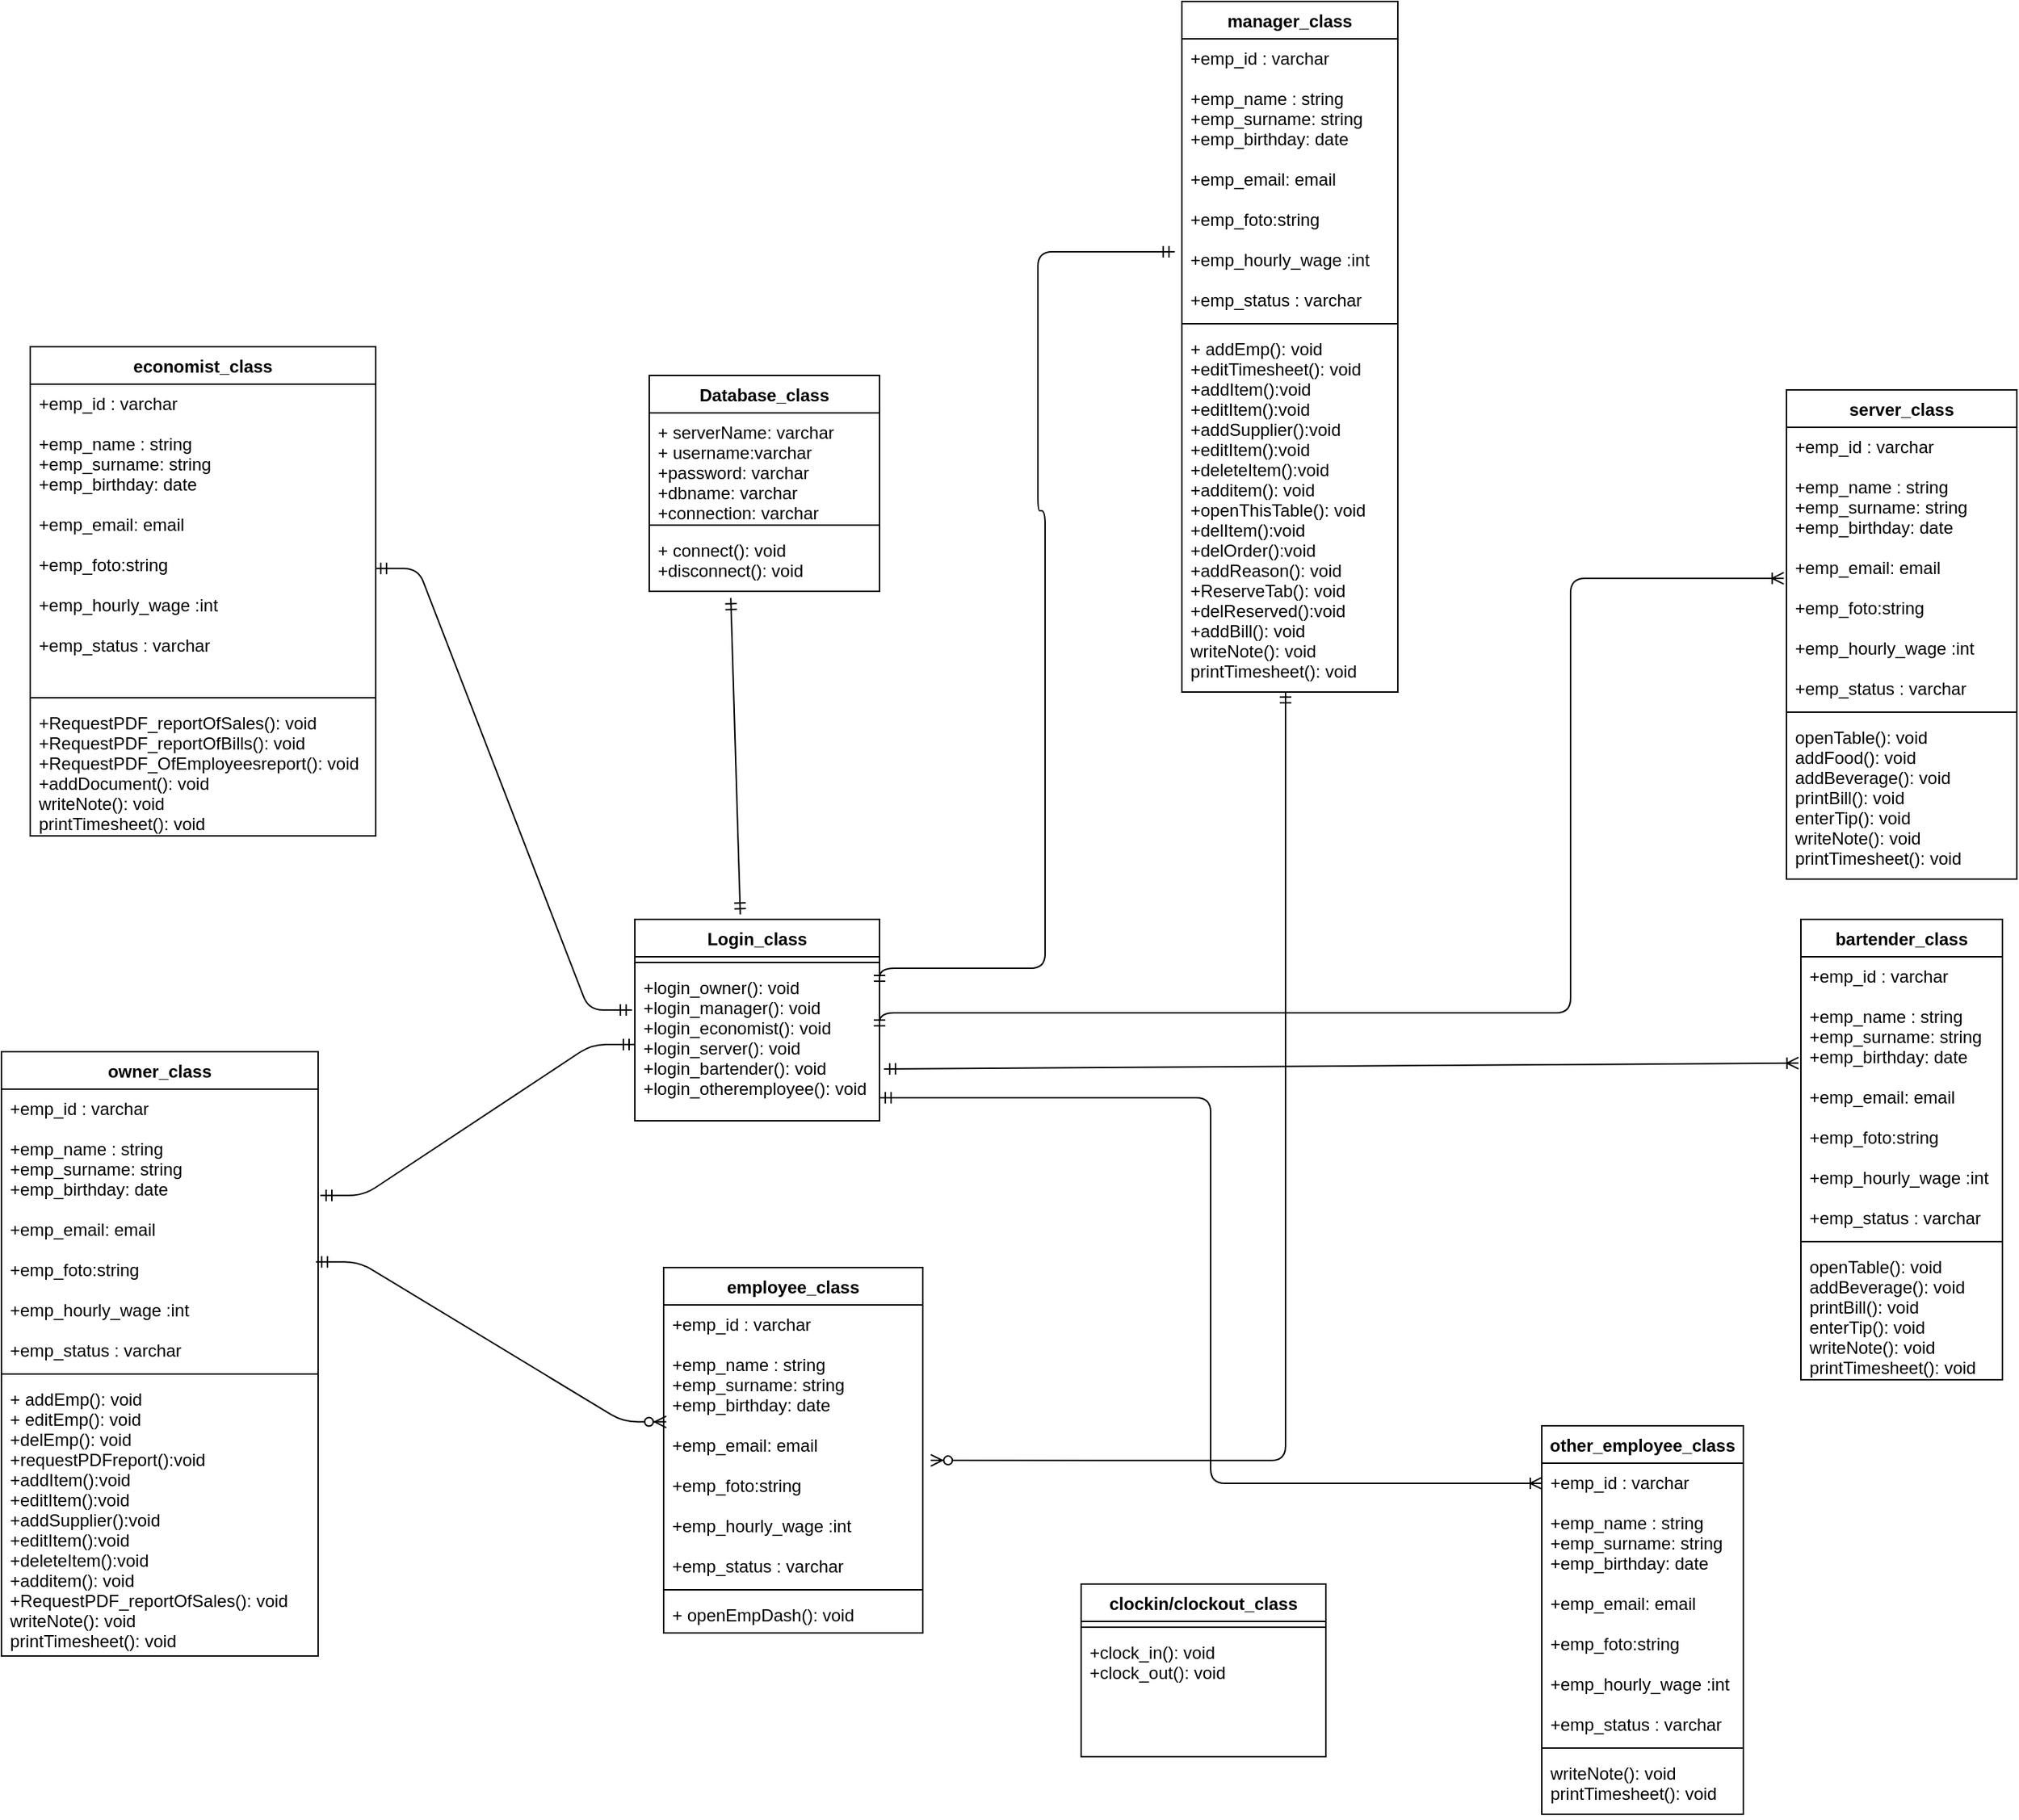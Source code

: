 <mxfile version="13.2.0" type="device"><diagram id="uEue4EUCB9DuvmksbRSM" name="Page-1"><mxGraphModel dx="925" dy="1774" grid="1" gridSize="10" guides="1" tooltips="1" connect="1" arrows="1" fold="1" page="1" pageScale="1" pageWidth="827" pageHeight="1169" math="0" shadow="0"><root><mxCell id="0"/><mxCell id="1" parent="0"/><mxCell id="7ZgaDG60x0jg1OoJdAKV-17" value="server_class" style="swimlane;fontStyle=1;align=center;verticalAlign=top;childLayout=stackLayout;horizontal=1;startSize=26;horizontalStack=0;resizeParent=1;resizeParentMax=0;resizeLast=0;collapsible=1;marginBottom=0;" vertex="1" parent="1"><mxGeometry x="1330" y="90" width="160" height="340" as="geometry"/></mxCell><mxCell id="7ZgaDG60x0jg1OoJdAKV-18" value="+emp_id : varchar&#10;&#10;+emp_name : string&#10;+emp_surname: string&#10;+emp_birthday: date&#10;&#10;+emp_email: email&#10;&#10;+emp_foto:string&#10;&#10;+emp_hourly_wage :int&#10;&#10;+emp_status : varchar" style="text;strokeColor=none;fillColor=none;align=left;verticalAlign=top;spacingLeft=4;spacingRight=4;overflow=hidden;rotatable=0;points=[[0,0.5],[1,0.5]];portConstraint=eastwest;" vertex="1" parent="7ZgaDG60x0jg1OoJdAKV-17"><mxGeometry y="26" width="160" height="194" as="geometry"/></mxCell><mxCell id="7ZgaDG60x0jg1OoJdAKV-19" value="" style="line;strokeWidth=1;fillColor=none;align=left;verticalAlign=middle;spacingTop=-1;spacingLeft=3;spacingRight=3;rotatable=0;labelPosition=right;points=[];portConstraint=eastwest;" vertex="1" parent="7ZgaDG60x0jg1OoJdAKV-17"><mxGeometry y="220" width="160" height="8" as="geometry"/></mxCell><mxCell id="7ZgaDG60x0jg1OoJdAKV-20" value="openTable(): void&#10;addFood(): void&#10;addBeverage(): void&#10;printBill(): void&#10;enterTip(): void&#10;writeNote(): void&#10;printTimesheet(): void" style="text;strokeColor=none;fillColor=none;align=left;verticalAlign=top;spacingLeft=4;spacingRight=4;overflow=hidden;rotatable=0;points=[[0,0.5],[1,0.5]];portConstraint=eastwest;" vertex="1" parent="7ZgaDG60x0jg1OoJdAKV-17"><mxGeometry y="228" width="160" height="112" as="geometry"/></mxCell><mxCell id="7ZgaDG60x0jg1OoJdAKV-5" value="owner_class" style="swimlane;fontStyle=1;align=center;verticalAlign=top;childLayout=stackLayout;horizontal=1;startSize=26;horizontalStack=0;resizeParent=1;resizeParentMax=0;resizeLast=0;collapsible=1;marginBottom=0;" vertex="1" parent="1"><mxGeometry x="90" y="550" width="220" height="420" as="geometry"/></mxCell><mxCell id="7ZgaDG60x0jg1OoJdAKV-6" value="+emp_id : varchar&#10;&#10;+emp_name : string&#10;+emp_surname: string&#10;+emp_birthday: date&#10;&#10;+emp_email: email&#10;&#10;+emp_foto:string&#10;&#10;+emp_hourly_wage :int&#10;&#10;+emp_status : varchar" style="text;strokeColor=none;fillColor=none;align=left;verticalAlign=top;spacingLeft=4;spacingRight=4;overflow=hidden;rotatable=0;points=[[0,0.5],[1,0.5]];portConstraint=eastwest;" vertex="1" parent="7ZgaDG60x0jg1OoJdAKV-5"><mxGeometry y="26" width="220" height="194" as="geometry"/></mxCell><mxCell id="7ZgaDG60x0jg1OoJdAKV-7" value="" style="line;strokeWidth=1;fillColor=none;align=left;verticalAlign=middle;spacingTop=-1;spacingLeft=3;spacingRight=3;rotatable=0;labelPosition=right;points=[];portConstraint=eastwest;" vertex="1" parent="7ZgaDG60x0jg1OoJdAKV-5"><mxGeometry y="220" width="220" height="8" as="geometry"/></mxCell><mxCell id="7ZgaDG60x0jg1OoJdAKV-8" value="+ addEmp(): void&#10;+ editEmp(): void&#10;+delEmp(): void&#10;+requestPDFreport():void&#10;+addItem():void&#10;+editItem():void&#10;+addSupplier():void&#10;+editItem():void&#10;+deleteItem():void&#10;+additem(): void&#10;+RequestPDF_reportOfSales(): void&#10;writeNote(): void&#10;printTimesheet(): void&#10;&#10;&#10;" style="text;strokeColor=none;fillColor=none;align=left;verticalAlign=top;spacingLeft=4;spacingRight=4;overflow=hidden;rotatable=0;points=[[0,0.5],[1,0.5]];portConstraint=eastwest;" vertex="1" parent="7ZgaDG60x0jg1OoJdAKV-5"><mxGeometry y="228" width="220" height="192" as="geometry"/></mxCell><mxCell id="7ZgaDG60x0jg1OoJdAKV-1" value="bartender_class" style="swimlane;fontStyle=1;align=center;verticalAlign=top;childLayout=stackLayout;horizontal=1;startSize=26;horizontalStack=0;resizeParent=1;resizeParentMax=0;resizeLast=0;collapsible=1;marginBottom=0;" vertex="1" parent="1"><mxGeometry x="1340" y="458" width="140" height="320" as="geometry"/></mxCell><mxCell id="7ZgaDG60x0jg1OoJdAKV-2" value="+emp_id : varchar&#10;&#10;+emp_name : string&#10;+emp_surname: string&#10;+emp_birthday: date&#10;&#10;+emp_email: email&#10;&#10;+emp_foto:string&#10;&#10;+emp_hourly_wage :int&#10;&#10;+emp_status : varchar" style="text;strokeColor=none;fillColor=none;align=left;verticalAlign=top;spacingLeft=4;spacingRight=4;overflow=hidden;rotatable=0;points=[[0,0.5],[1,0.5]];portConstraint=eastwest;" vertex="1" parent="7ZgaDG60x0jg1OoJdAKV-1"><mxGeometry y="26" width="140" height="194" as="geometry"/></mxCell><mxCell id="7ZgaDG60x0jg1OoJdAKV-3" value="" style="line;strokeWidth=1;fillColor=none;align=left;verticalAlign=middle;spacingTop=-1;spacingLeft=3;spacingRight=3;rotatable=0;labelPosition=right;points=[];portConstraint=eastwest;" vertex="1" parent="7ZgaDG60x0jg1OoJdAKV-1"><mxGeometry y="220" width="140" height="8" as="geometry"/></mxCell><mxCell id="7ZgaDG60x0jg1OoJdAKV-4" value="openTable(): void&#10;addBeverage(): void&#10;printBill(): void&#10;enterTip(): void&#10;writeNote(): void&#10;printTimesheet(): void" style="text;strokeColor=none;fillColor=none;align=left;verticalAlign=top;spacingLeft=4;spacingRight=4;overflow=hidden;rotatable=0;points=[[0,0.5],[1,0.5]];portConstraint=eastwest;" vertex="1" parent="7ZgaDG60x0jg1OoJdAKV-1"><mxGeometry y="228" width="140" height="92" as="geometry"/></mxCell><mxCell id="7ZgaDG60x0jg1OoJdAKV-49" value="" style="edgeStyle=entityRelationEdgeStyle;fontSize=12;html=1;endArrow=ERzeroToMany;startArrow=ERmandOne;exitX=0.993;exitY=0.619;exitDx=0;exitDy=0;exitPerimeter=0;entryX=0.01;entryY=0.419;entryDx=0;entryDy=0;entryPerimeter=0;" edge="1" parent="1" source="7ZgaDG60x0jg1OoJdAKV-6" target="7ZgaDG60x0jg1OoJdAKV-72"><mxGeometry width="100" height="100" relative="1" as="geometry"><mxPoint x="290" y="700" as="sourcePoint"/><mxPoint x="539.05" y="810.072" as="targetPoint"/></mxGeometry></mxCell><mxCell id="7ZgaDG60x0jg1OoJdAKV-52" value="" style="edgeStyle=entityRelationEdgeStyle;fontSize=12;html=1;endArrow=ERmandOne;startArrow=ERmandOne;exitX=0.998;exitY=0.599;exitDx=0;exitDy=0;exitPerimeter=0;entryX=-0.012;entryY=0.274;entryDx=0;entryDy=0;entryPerimeter=0;" edge="1" parent="1" source="7ZgaDG60x0jg1OoJdAKV-87" target="7ZgaDG60x0jg1OoJdAKV-41"><mxGeometry width="100" height="100" relative="1" as="geometry"><mxPoint x="282.04" y="214.932" as="sourcePoint"/><mxPoint x="490" y="310" as="targetPoint"/></mxGeometry></mxCell><mxCell id="7ZgaDG60x0jg1OoJdAKV-53" value="" style="edgeStyle=entityRelationEdgeStyle;fontSize=12;html=1;endArrow=ERmandOne;startArrow=ERmandOne;exitX=1.007;exitY=0.381;exitDx=0;exitDy=0;exitPerimeter=0;entryX=0;entryY=0.5;entryDx=0;entryDy=0;" edge="1" parent="1" source="7ZgaDG60x0jg1OoJdAKV-6" target="7ZgaDG60x0jg1OoJdAKV-41"><mxGeometry width="100" height="100" relative="1" as="geometry"><mxPoint x="272.04" y="244.932" as="sourcePoint"/><mxPoint x="530" y="518" as="targetPoint"/></mxGeometry></mxCell><mxCell id="7ZgaDG60x0jg1OoJdAKV-54" value="" style="edgeStyle=orthogonalEdgeStyle;fontSize=12;html=1;endArrow=ERmandOne;startArrow=ERmandOne;exitX=1;exitY=0.123;exitDx=0;exitDy=0;exitPerimeter=0;entryX=-0.033;entryY=0.763;entryDx=0;entryDy=0;entryPerimeter=0;" edge="1" parent="1" source="7ZgaDG60x0jg1OoJdAKV-41" target="7ZgaDG60x0jg1OoJdAKV-14"><mxGeometry width="100" height="100" relative="1" as="geometry"><mxPoint x="580" y="200.002" as="sourcePoint"/><mxPoint x="845.92" y="473.114" as="targetPoint"/><Array as="points"><mxPoint x="700" y="492"/><mxPoint x="815" y="492"/><mxPoint x="815" y="174"/><mxPoint x="810" y="174"/><mxPoint x="810" y="-6"/></Array></mxGeometry></mxCell><mxCell id="7ZgaDG60x0jg1OoJdAKV-57" value="" style="edgeStyle=orthogonalEdgeStyle;fontSize=12;html=1;endArrow=ERoneToMany;startArrow=ERmandOne;entryX=-0.012;entryY=0.541;entryDx=0;entryDy=0;entryPerimeter=0;exitX=1;exitY=0.415;exitDx=0;exitDy=0;exitPerimeter=0;" edge="1" parent="1" source="7ZgaDG60x0jg1OoJdAKV-41" target="7ZgaDG60x0jg1OoJdAKV-18"><mxGeometry width="100" height="100" relative="1" as="geometry"><mxPoint x="1050" y="390" as="sourcePoint"/><mxPoint x="1150" y="290" as="targetPoint"/><Array as="points"><mxPoint x="1180" y="523"/><mxPoint x="1180" y="221"/></Array></mxGeometry></mxCell><mxCell id="7ZgaDG60x0jg1OoJdAKV-58" value="" style="fontSize=12;html=1;endArrow=ERoneToMany;startArrow=ERmandOne;entryX=-0.012;entryY=0.381;entryDx=0;entryDy=0;entryPerimeter=0;exitX=1.018;exitY=0.66;exitDx=0;exitDy=0;exitPerimeter=0;" edge="1" parent="1" source="7ZgaDG60x0jg1OoJdAKV-41" target="7ZgaDG60x0jg1OoJdAKV-2"><mxGeometry width="100" height="100" relative="1" as="geometry"><mxPoint x="711.92" y="572.04" as="sourcePoint"/><mxPoint x="1340" y="270.004" as="targetPoint"/></mxGeometry></mxCell><mxCell id="7ZgaDG60x0jg1OoJdAKV-13" value="manager_class" style="swimlane;fontStyle=1;align=center;verticalAlign=top;childLayout=stackLayout;horizontal=1;startSize=26;horizontalStack=0;resizeParent=1;resizeParentMax=0;resizeLast=0;collapsible=1;marginBottom=0;" vertex="1" parent="1"><mxGeometry x="910" y="-180" width="150" height="480" as="geometry"/></mxCell><mxCell id="7ZgaDG60x0jg1OoJdAKV-14" value="+emp_id : varchar&#10;&#10;+emp_name : string&#10;+emp_surname: string&#10;+emp_birthday: date&#10;&#10;+emp_email: email&#10;&#10;+emp_foto:string&#10;&#10;+emp_hourly_wage :int&#10;&#10;+emp_status : varchar" style="text;strokeColor=none;fillColor=none;align=left;verticalAlign=top;spacingLeft=4;spacingRight=4;overflow=hidden;rotatable=0;points=[[0,0.5],[1,0.5]];portConstraint=eastwest;" vertex="1" parent="7ZgaDG60x0jg1OoJdAKV-13"><mxGeometry y="26" width="150" height="194" as="geometry"/></mxCell><mxCell id="7ZgaDG60x0jg1OoJdAKV-15" value="" style="line;strokeWidth=1;fillColor=none;align=left;verticalAlign=middle;spacingTop=-1;spacingLeft=3;spacingRight=3;rotatable=0;labelPosition=right;points=[];portConstraint=eastwest;" vertex="1" parent="7ZgaDG60x0jg1OoJdAKV-13"><mxGeometry y="220" width="150" height="8" as="geometry"/></mxCell><mxCell id="7ZgaDG60x0jg1OoJdAKV-16" value="+ addEmp(): void&#10;+editTimesheet(): void&#10;+addItem():void&#10;+editItem():void&#10;+addSupplier():void&#10;+editItem():void&#10;+deleteItem():void&#10;+additem(): void&#10;+openThisTable(): void&#10;+delItem():void&#10;+delOrder():void&#10;+addReason(): void&#10;+ReserveTab(): void&#10;+delReserved():void&#10;+addBill(): void&#10;writeNote(): void&#10;printTimesheet(): void" style="text;strokeColor=none;fillColor=none;align=left;verticalAlign=top;spacingLeft=4;spacingRight=4;overflow=hidden;rotatable=0;points=[[0,0.5],[1,0.5]];portConstraint=eastwest;" vertex="1" parent="7ZgaDG60x0jg1OoJdAKV-13"><mxGeometry y="228" width="150" height="252" as="geometry"/></mxCell><mxCell id="7ZgaDG60x0jg1OoJdAKV-21" value="other_employee_class" style="swimlane;fontStyle=1;align=center;verticalAlign=top;childLayout=stackLayout;horizontal=1;startSize=26;horizontalStack=0;resizeParent=1;resizeParentMax=0;resizeLast=0;collapsible=1;marginBottom=0;" vertex="1" parent="1"><mxGeometry x="1160" y="810" width="140" height="270" as="geometry"/></mxCell><mxCell id="7ZgaDG60x0jg1OoJdAKV-22" value="+emp_id : varchar&#10;&#10;+emp_name : string&#10;+emp_surname: string&#10;+emp_birthday: date&#10;&#10;+emp_email: email&#10;&#10;+emp_foto:string&#10;&#10;+emp_hourly_wage :int&#10;&#10;+emp_status : varchar" style="text;strokeColor=none;fillColor=none;align=left;verticalAlign=top;spacingLeft=4;spacingRight=4;overflow=hidden;rotatable=0;points=[[0,0.5],[1,0.5]];portConstraint=eastwest;" vertex="1" parent="7ZgaDG60x0jg1OoJdAKV-21"><mxGeometry y="26" width="140" height="194" as="geometry"/></mxCell><mxCell id="7ZgaDG60x0jg1OoJdAKV-23" value="" style="line;strokeWidth=1;fillColor=none;align=left;verticalAlign=middle;spacingTop=-1;spacingLeft=3;spacingRight=3;rotatable=0;labelPosition=right;points=[];portConstraint=eastwest;" vertex="1" parent="7ZgaDG60x0jg1OoJdAKV-21"><mxGeometry y="220" width="140" height="8" as="geometry"/></mxCell><mxCell id="7ZgaDG60x0jg1OoJdAKV-24" value="writeNote(): void&#10;printTimesheet(): void" style="text;strokeColor=none;fillColor=none;align=left;verticalAlign=top;spacingLeft=4;spacingRight=4;overflow=hidden;rotatable=0;points=[[0,0.5],[1,0.5]];portConstraint=eastwest;" vertex="1" parent="7ZgaDG60x0jg1OoJdAKV-21"><mxGeometry y="228" width="140" height="42" as="geometry"/></mxCell><mxCell id="7ZgaDG60x0jg1OoJdAKV-59" value="" style="edgeStyle=orthogonalEdgeStyle;fontSize=12;html=1;endArrow=ERoneToMany;startArrow=ERmandOne;exitX=1;exitY=0.849;exitDx=0;exitDy=0;exitPerimeter=0;entryX=0;entryY=0.072;entryDx=0;entryDy=0;entryPerimeter=0;" edge="1" parent="1" source="7ZgaDG60x0jg1OoJdAKV-41" target="7ZgaDG60x0jg1OoJdAKV-22"><mxGeometry width="100" height="100" relative="1" as="geometry"><mxPoint x="650" y="585.002" as="sourcePoint"/><mxPoint x="1176.94" y="803.04" as="targetPoint"/></mxGeometry></mxCell><mxCell id="7ZgaDG60x0jg1OoJdAKV-42" value="Database_class" style="swimlane;fontStyle=1;align=center;verticalAlign=top;childLayout=stackLayout;horizontal=1;startSize=26;horizontalStack=0;resizeParent=1;resizeParentMax=0;resizeLast=0;collapsible=1;marginBottom=0;" vertex="1" parent="1"><mxGeometry x="540" y="80" width="160" height="150" as="geometry"/></mxCell><mxCell id="7ZgaDG60x0jg1OoJdAKV-43" value="+ serverName: varchar&#10;+ username:varchar&#10;+password: varchar&#10;+dbname: varchar&#10;+connection: varchar" style="text;strokeColor=none;fillColor=none;align=left;verticalAlign=top;spacingLeft=4;spacingRight=4;overflow=hidden;rotatable=0;points=[[0,0.5],[1,0.5]];portConstraint=eastwest;" vertex="1" parent="7ZgaDG60x0jg1OoJdAKV-42"><mxGeometry y="26" width="160" height="74" as="geometry"/></mxCell><mxCell id="7ZgaDG60x0jg1OoJdAKV-44" value="" style="line;strokeWidth=1;fillColor=none;align=left;verticalAlign=middle;spacingTop=-1;spacingLeft=3;spacingRight=3;rotatable=0;labelPosition=right;points=[];portConstraint=eastwest;" vertex="1" parent="7ZgaDG60x0jg1OoJdAKV-42"><mxGeometry y="100" width="160" height="8" as="geometry"/></mxCell><mxCell id="7ZgaDG60x0jg1OoJdAKV-45" value="+ connect(): void&#10;+disconnect(): void" style="text;strokeColor=none;fillColor=none;align=left;verticalAlign=top;spacingLeft=4;spacingRight=4;overflow=hidden;rotatable=0;points=[[0,0.5],[1,0.5]];portConstraint=eastwest;" vertex="1" parent="7ZgaDG60x0jg1OoJdAKV-42"><mxGeometry y="108" width="160" height="42" as="geometry"/></mxCell><mxCell id="7ZgaDG60x0jg1OoJdAKV-62" value="" style="fontSize=12;html=1;endArrow=ERmandOne;startArrow=ERmandOne;exitX=0.431;exitY=-0.024;exitDx=0;exitDy=0;exitPerimeter=0;entryX=0.354;entryY=1.111;entryDx=0;entryDy=0;entryPerimeter=0;" edge="1" parent="1" source="7ZgaDG60x0jg1OoJdAKV-38" target="7ZgaDG60x0jg1OoJdAKV-45"><mxGeometry width="100" height="100" relative="1" as="geometry"><mxPoint x="610" y="438" as="sourcePoint"/><mxPoint x="603" y="240" as="targetPoint"/></mxGeometry></mxCell><mxCell id="7ZgaDG60x0jg1OoJdAKV-38" value="Login_class" style="swimlane;fontStyle=1;align=center;verticalAlign=top;childLayout=stackLayout;horizontal=1;startSize=26;horizontalStack=0;resizeParent=1;resizeParentMax=0;resizeLast=0;collapsible=1;marginBottom=0;" vertex="1" parent="1"><mxGeometry x="530" y="458" width="170" height="140" as="geometry"/></mxCell><mxCell id="7ZgaDG60x0jg1OoJdAKV-40" value="" style="line;strokeWidth=1;fillColor=none;align=left;verticalAlign=middle;spacingTop=-1;spacingLeft=3;spacingRight=3;rotatable=0;labelPosition=right;points=[];portConstraint=eastwest;" vertex="1" parent="7ZgaDG60x0jg1OoJdAKV-38"><mxGeometry y="26" width="170" height="8" as="geometry"/></mxCell><mxCell id="7ZgaDG60x0jg1OoJdAKV-41" value="+login_owner(): void&#10;+login_manager(): void&#10;+login_economist(): void&#10;+login_server(): void&#10;+login_bartender(): void&#10;+login_otheremployee(): void" style="text;strokeColor=none;fillColor=none;align=left;verticalAlign=top;spacingLeft=4;spacingRight=4;overflow=hidden;rotatable=0;points=[[0,0.5],[1,0.5]];portConstraint=eastwest;" vertex="1" parent="7ZgaDG60x0jg1OoJdAKV-38"><mxGeometry y="34" width="170" height="106" as="geometry"/></mxCell><mxCell id="7ZgaDG60x0jg1OoJdAKV-64" value="" style="edgeStyle=orthogonalEdgeStyle;fontSize=12;html=1;endArrow=ERzeroToMany;startArrow=ERmandOne;exitX=0.48;exitY=0.998;exitDx=0;exitDy=0;exitPerimeter=0;entryX=1.031;entryY=0.557;entryDx=0;entryDy=0;entryPerimeter=0;" edge="1" parent="1" source="7ZgaDG60x0jg1OoJdAKV-16" target="7ZgaDG60x0jg1OoJdAKV-72"><mxGeometry width="100" height="100" relative="1" as="geometry"><mxPoint x="980.0" y="379.996" as="sourcePoint"/><mxPoint x="734.94" y="834.756" as="targetPoint"/></mxGeometry></mxCell><mxCell id="7ZgaDG60x0jg1OoJdAKV-71" value="employee_class" style="swimlane;fontStyle=1;align=center;verticalAlign=top;childLayout=stackLayout;horizontal=1;startSize=26;horizontalStack=0;resizeParent=1;resizeParentMax=0;resizeLast=0;collapsible=1;marginBottom=0;" vertex="1" parent="1"><mxGeometry x="550" y="700" width="180" height="254" as="geometry"/></mxCell><mxCell id="7ZgaDG60x0jg1OoJdAKV-72" value="+emp_id : varchar&#10;&#10;+emp_name : string&#10;+emp_surname: string&#10;+emp_birthday: date&#10;&#10;+emp_email: email&#10;&#10;+emp_foto:string&#10;&#10;+emp_hourly_wage :int&#10;&#10;+emp_status : varchar" style="text;strokeColor=none;fillColor=none;align=left;verticalAlign=top;spacingLeft=4;spacingRight=4;overflow=hidden;rotatable=0;points=[[0,0.5],[1,0.5]];portConstraint=eastwest;" vertex="1" parent="7ZgaDG60x0jg1OoJdAKV-71"><mxGeometry y="26" width="180" height="194" as="geometry"/></mxCell><mxCell id="7ZgaDG60x0jg1OoJdAKV-73" value="" style="line;strokeWidth=1;fillColor=none;align=left;verticalAlign=middle;spacingTop=-1;spacingLeft=3;spacingRight=3;rotatable=0;labelPosition=right;points=[];portConstraint=eastwest;" vertex="1" parent="7ZgaDG60x0jg1OoJdAKV-71"><mxGeometry y="220" width="180" height="8" as="geometry"/></mxCell><mxCell id="7ZgaDG60x0jg1OoJdAKV-74" value="+ openEmpDash(): void&#10;" style="text;strokeColor=none;fillColor=none;align=left;verticalAlign=top;spacingLeft=4;spacingRight=4;overflow=hidden;rotatable=0;points=[[0,0.5],[1,0.5]];portConstraint=eastwest;" vertex="1" parent="7ZgaDG60x0jg1OoJdAKV-71"><mxGeometry y="228" width="180" height="26" as="geometry"/></mxCell><mxCell id="7ZgaDG60x0jg1OoJdAKV-86" value="economist_class" style="swimlane;fontStyle=1;align=center;verticalAlign=top;childLayout=stackLayout;horizontal=1;startSize=26;horizontalStack=0;resizeParent=1;resizeParentMax=0;resizeLast=0;collapsible=1;marginBottom=0;" vertex="1" parent="1"><mxGeometry x="110" y="60" width="240" height="340" as="geometry"/></mxCell><mxCell id="7ZgaDG60x0jg1OoJdAKV-87" value="+emp_id : varchar&#10;&#10;+emp_name : string&#10;+emp_surname: string&#10;+emp_birthday: date&#10;&#10;+emp_email: email&#10;&#10;+emp_foto:string&#10;&#10;+emp_hourly_wage :int&#10;&#10;+emp_status : varchar" style="text;strokeColor=none;fillColor=none;align=left;verticalAlign=top;spacingLeft=4;spacingRight=4;overflow=hidden;rotatable=0;points=[[0,0.5],[1,0.5]];portConstraint=eastwest;" vertex="1" parent="7ZgaDG60x0jg1OoJdAKV-86"><mxGeometry y="26" width="240" height="214" as="geometry"/></mxCell><mxCell id="7ZgaDG60x0jg1OoJdAKV-88" value="" style="line;strokeWidth=1;fillColor=none;align=left;verticalAlign=middle;spacingTop=-1;spacingLeft=3;spacingRight=3;rotatable=0;labelPosition=right;points=[];portConstraint=eastwest;" vertex="1" parent="7ZgaDG60x0jg1OoJdAKV-86"><mxGeometry y="240" width="240" height="8" as="geometry"/></mxCell><mxCell id="7ZgaDG60x0jg1OoJdAKV-89" value="+RequestPDF_reportOfSales(): void&#10;+RequestPDF_reportOfBills(): void&#10;+RequestPDF_OfEmployeesreport(): void&#10;+addDocument(): void&#10;writeNote(): void&#10;printTimesheet(): void" style="text;strokeColor=none;fillColor=none;align=left;verticalAlign=top;spacingLeft=4;spacingRight=4;overflow=hidden;rotatable=0;points=[[0,0.5],[1,0.5]];portConstraint=eastwest;" vertex="1" parent="7ZgaDG60x0jg1OoJdAKV-86"><mxGeometry y="248" width="240" height="92" as="geometry"/></mxCell><mxCell id="7ZgaDG60x0jg1OoJdAKV-90" value="clockin/clockout_class" style="swimlane;fontStyle=1;align=center;verticalAlign=top;childLayout=stackLayout;horizontal=1;startSize=26;horizontalStack=0;resizeParent=1;resizeParentMax=0;resizeLast=0;collapsible=1;marginBottom=0;" vertex="1" parent="1"><mxGeometry x="840" y="920" width="170" height="120" as="geometry"/></mxCell><mxCell id="7ZgaDG60x0jg1OoJdAKV-91" value="" style="line;strokeWidth=1;fillColor=none;align=left;verticalAlign=middle;spacingTop=-1;spacingLeft=3;spacingRight=3;rotatable=0;labelPosition=right;points=[];portConstraint=eastwest;" vertex="1" parent="7ZgaDG60x0jg1OoJdAKV-90"><mxGeometry y="26" width="170" height="8" as="geometry"/></mxCell><mxCell id="7ZgaDG60x0jg1OoJdAKV-92" value="+clock_in(): void&#10;+clock_out(): void&#10;&#10;" style="text;strokeColor=none;fillColor=none;align=left;verticalAlign=top;spacingLeft=4;spacingRight=4;overflow=hidden;rotatable=0;points=[[0,0.5],[1,0.5]];portConstraint=eastwest;" vertex="1" parent="7ZgaDG60x0jg1OoJdAKV-90"><mxGeometry y="34" width="170" height="86" as="geometry"/></mxCell></root></mxGraphModel></diagram></mxfile>